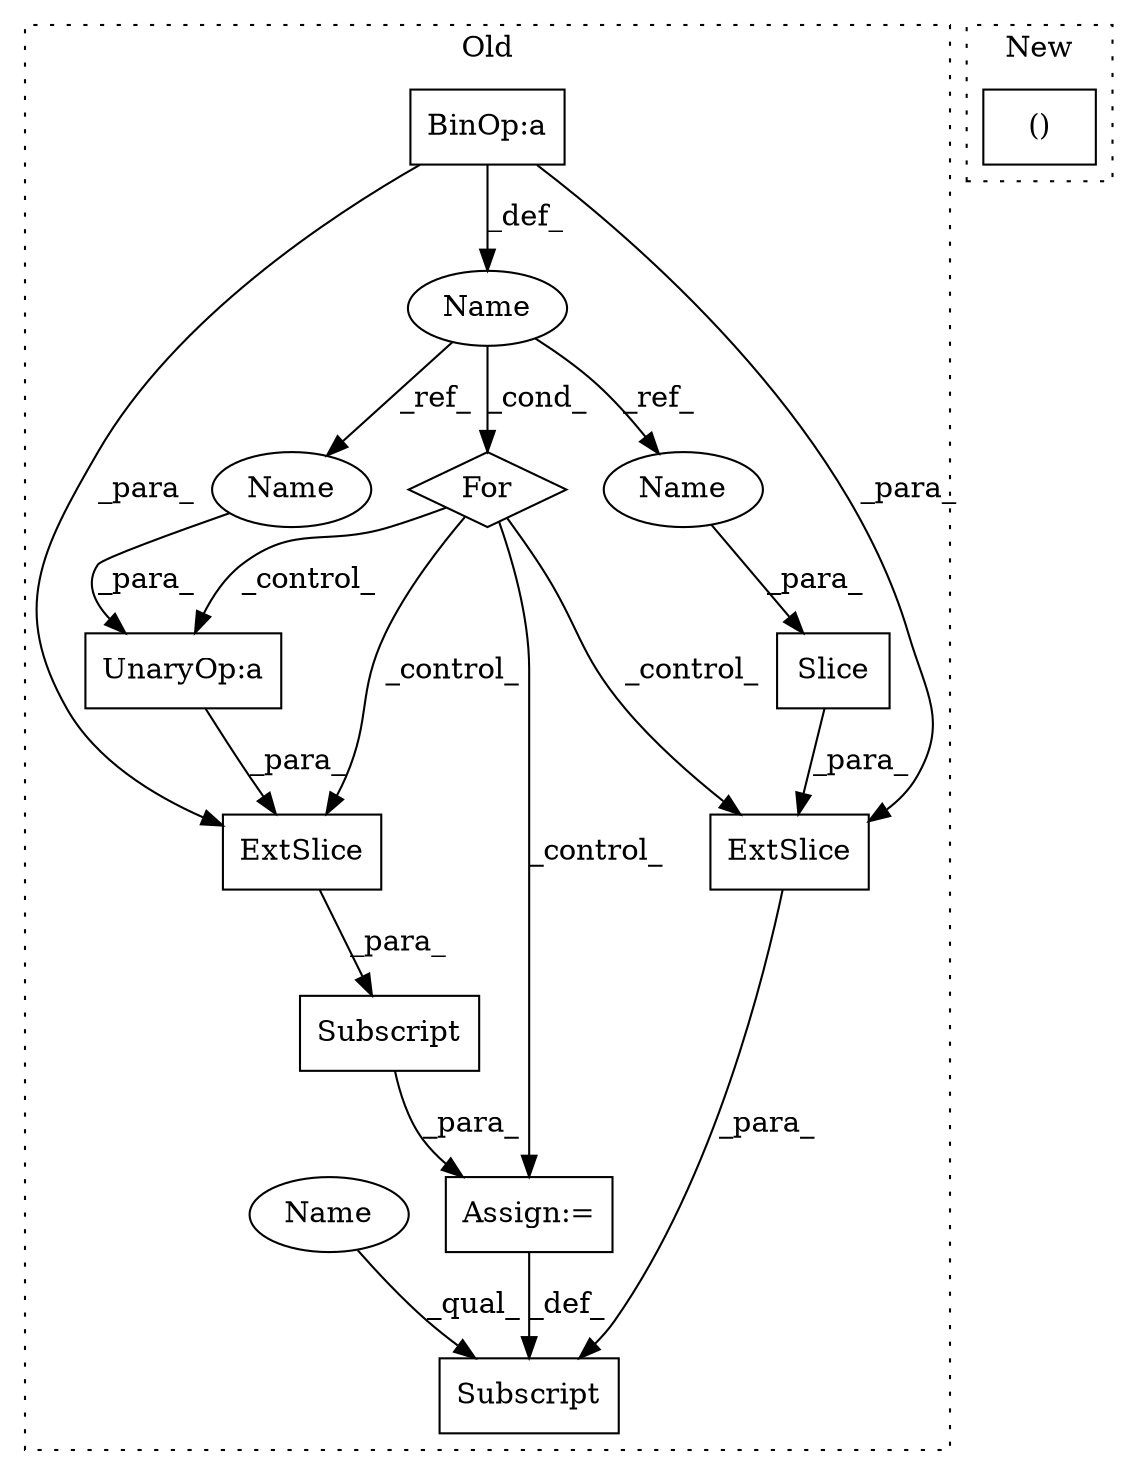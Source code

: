 digraph G {
subgraph cluster0 {
1 [label="Slice" a="80" s="7867" l="1" shape="box"];
3 [label="Subscript" a="63" s="7860,0" l="13,0" shape="box"];
4 [label="ExtSlice" a="85" s="7860" l="3" shape="box"];
5 [label="Name" a="87" s="7764" l="1" shape="ellipse"];
6 [label="For" a="107" s="7760,7800" l="4,18" shape="diamond"];
7 [label="Assign:=" a="68" s="7873" l="3" shape="box"];
8 [label="UnaryOp:a" a="61" s="7882" l="2" shape="box"];
9 [label="BinOp:a" a="82" s="7782" l="16" shape="box"];
10 [label="Subscript" a="63" s="7876,0" l="12,0" shape="box"];
11 [label="ExtSlice" a="85" s="7876" l="1" shape="box"];
12 [label="Name" a="87" s="7867" l="1" shape="ellipse"];
13 [label="Name" a="87" s="7883" l="1" shape="ellipse"];
14 [label="Name" a="87" s="7860" l="3" shape="ellipse"];
label = "Old";
style="dotted";
}
subgraph cluster1 {
2 [label="()" a="54" s="9560" l="3" shape="box"];
label = "New";
style="dotted";
}
1 -> 4 [label="_para_"];
4 -> 3 [label="_para_"];
5 -> 12 [label="_ref_"];
5 -> 13 [label="_ref_"];
5 -> 6 [label="_cond_"];
6 -> 8 [label="_control_"];
6 -> 4 [label="_control_"];
6 -> 11 [label="_control_"];
6 -> 7 [label="_control_"];
7 -> 3 [label="_def_"];
8 -> 11 [label="_para_"];
9 -> 11 [label="_para_"];
9 -> 5 [label="_def_"];
9 -> 4 [label="_para_"];
10 -> 7 [label="_para_"];
11 -> 10 [label="_para_"];
12 -> 1 [label="_para_"];
13 -> 8 [label="_para_"];
14 -> 3 [label="_qual_"];
}